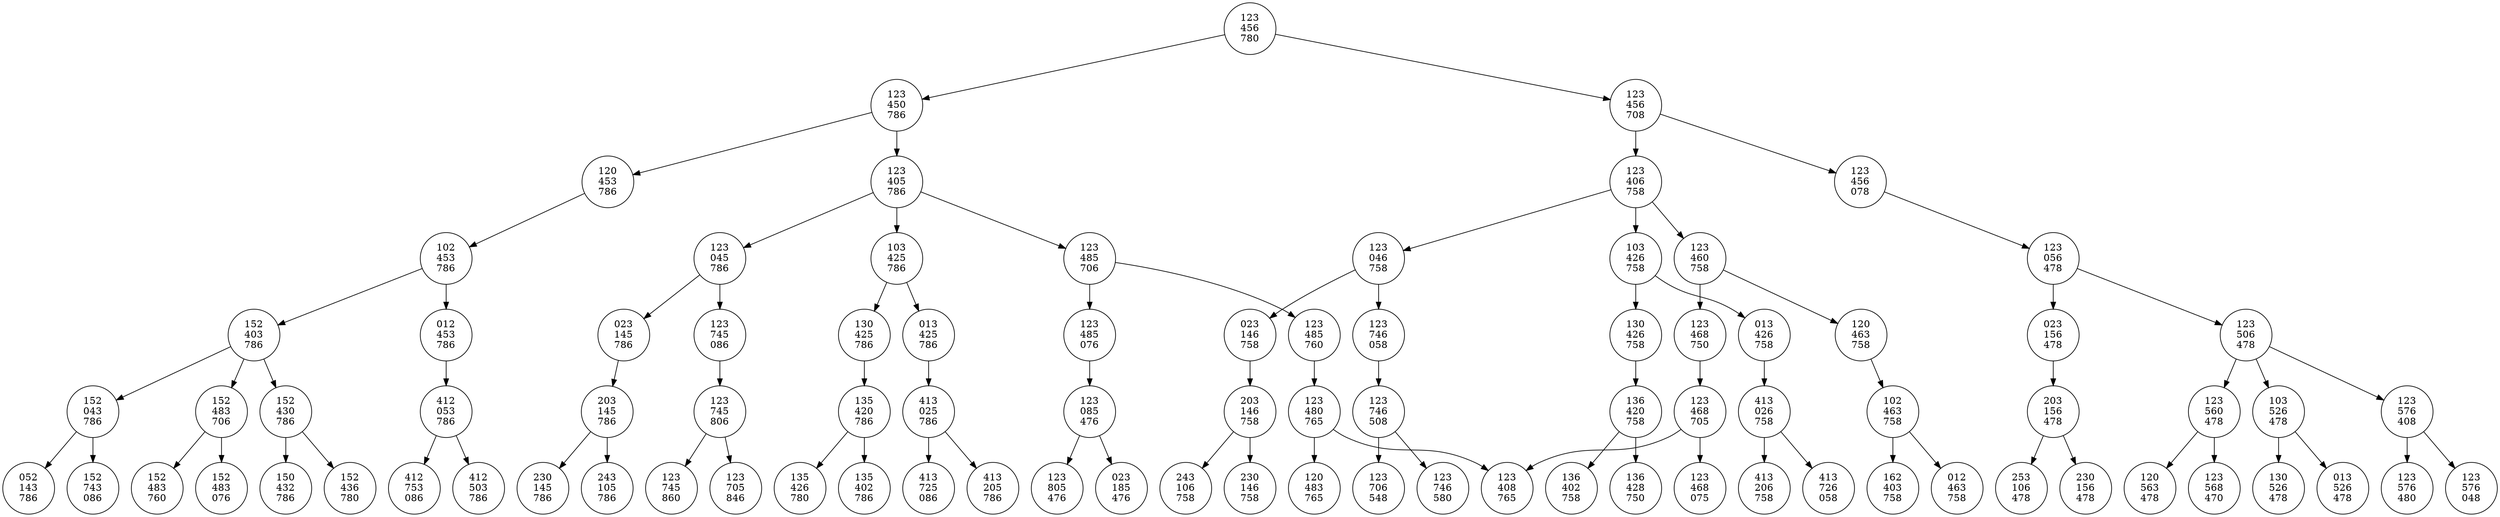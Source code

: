 digraph path{
node [shape=circle];
123456780 [label= "123
456
780
"]
123450786 [label= "123
450
786
"]
120453786 [label= "120
453
786
"]
102453786 [label= "102
453
786
"]
152403786 [label= "152
403
786
"]
152483706 [label= "152
483
706
"]
152483760 [label= "152
483
760
"]
152483076 [label= "152
483
076
"]
152430786 [label= "152
430
786
"]
150432786 [label= "150
432
786
"]
152436780 [label= "152
436
780
"]
152043786 [label= "152
043
786
"]
052143786 [label= "052
143
786
"]
152743086 [label= "152
743
086
"]
012453786 [label= "012
453
786
"]
412053786 [label= "412
053
786
"]
412753086 [label= "412
753
086
"]
412503786 [label= "412
503
786
"]
123405786 [label= "123
405
786
"]
103425786 [label= "103
425
786
"]
130425786 [label= "130
425
786
"]
135420786 [label= "135
420
786
"]
135426780 [label= "135
426
780
"]
135402786 [label= "135
402
786
"]
013425786 [label= "013
425
786
"]
413025786 [label= "413
025
786
"]
413725086 [label= "413
725
086
"]
413205786 [label= "413
205
786
"]
123485706 [label= "123
485
706
"]
123485760 [label= "123
485
760
"]
123480765 [label= "123
480
765
"]
120483765 [label= "120
483
765
"]
123408765 [label= "123
408
765
"]
123485076 [label= "123
485
076
"]
123085476 [label= "123
085
476
"]
023185476 [label= "023
185
476
"]
123805476 [label= "123
805
476
"]
123045786 [label= "123
045
786
"]
023145786 [label= "023
145
786
"]
203145786 [label= "203
145
786
"]
243105786 [label= "243
105
786
"]
230145786 [label= "230
145
786
"]
123745086 [label= "123
745
086
"]
123745806 [label= "123
745
806
"]
123705846 [label= "123
705
846
"]
123745860 [label= "123
745
860
"]
123456708 [label= "123
456
708
"]
123406758 [label= "123
406
758
"]
103426758 [label= "103
426
758
"]
130426758 [label= "130
426
758
"]
136420758 [label= "136
420
758
"]
136428750 [label= "136
428
750
"]
136402758 [label= "136
402
758
"]
013426758 [label= "013
426
758
"]
413026758 [label= "413
026
758
"]
413726058 [label= "413
726
058
"]
413206758 [label= "413
206
758
"]
123460758 [label= "123
460
758
"]
120463758 [label= "120
463
758
"]
102463758 [label= "102
463
758
"]
162403758 [label= "162
403
758
"]
012463758 [label= "012
463
758
"]
123468750 [label= "123
468
750
"]
123468705 [label= "123
468
705
"]
123408765 [label= "123
408
765
"]
123468075 [label= "123
468
075
"]
123046758 [label= "123
046
758
"]
023146758 [label= "023
146
758
"]
203146758 [label= "203
146
758
"]
243106758 [label= "243
106
758
"]
230146758 [label= "230
146
758
"]
123746058 [label= "123
746
058
"]
123746508 [label= "123
746
508
"]
123706548 [label= "123
706
548
"]
123746580 [label= "123
746
580
"]
123456078 [label= "123
456
078
"]
123056478 [label= "123
056
478
"]
023156478 [label= "023
156
478
"]
203156478 [label= "203
156
478
"]
253106478 [label= "253
106
478
"]
230156478 [label= "230
156
478
"]
123506478 [label= "123
506
478
"]
103526478 [label= "103
526
478
"]
130526478 [label= "130
526
478
"]
013526478 [label= "013
526
478
"]
123576408 [label= "123
576
408
"]
123576480 [label= "123
576
480
"]
123576048 [label= "123
576
048
"]
123560478 [label= "123
560
478
"]
120563478 [label= "120
563
478
"]
123568470 [label= "123
568
470
"]
123456780 -> 123450786
123456780 -> 123456708
123450786 -> 120453786
123450786 -> 123405786
120453786 -> 102453786
102453786 -> 152403786
102453786 -> 012453786
152403786 -> 152483706
152403786 -> 152430786
152403786 -> 152043786
152483706 -> 152483760
152483706 -> 152483076
152430786 -> 150432786
152430786 -> 152436780
152043786 -> 052143786
152043786 -> 152743086
012453786 -> 412053786
412053786 -> 412753086
412053786 -> 412503786
123405786 -> 103425786
123405786 -> 123485706
123405786 -> 123045786
103425786 -> 130425786
103425786 -> 013425786
130425786 -> 135420786
135420786 -> 135426780
135420786 -> 135402786
013425786 -> 413025786
413025786 -> 413725086
413025786 -> 413205786
123485706 -> 123485760
123485706 -> 123485076
123485760 -> 123480765
123480765 -> 120483765
123480765 -> 123408765
123485076 -> 123085476
123085476 -> 023185476
123085476 -> 123805476
123045786 -> 023145786
123045786 -> 123745086
023145786 -> 203145786
203145786 -> 243105786
203145786 -> 230145786
123745086 -> 123745806
123745806 -> 123705846
123745806 -> 123745860
123456708 -> 123406758
123456708 -> 123456078
123406758 -> 103426758
123406758 -> 123460758
123406758 -> 123046758
103426758 -> 130426758
103426758 -> 013426758
130426758 -> 136420758
136420758 -> 136428750
136420758 -> 136402758
013426758 -> 413026758
413026758 -> 413726058
413026758 -> 413206758
123460758 -> 120463758
123460758 -> 123468750
120463758 -> 102463758
102463758 -> 162403758
102463758 -> 012463758
123468750 -> 123468705
123468705 -> 123408765
123468705 -> 123468075
123046758 -> 023146758
123046758 -> 123746058
023146758 -> 203146758
203146758 -> 243106758
203146758 -> 230146758
123746058 -> 123746508
123746508 -> 123706548
123746508 -> 123746580
123456078 -> 123056478
123056478 -> 023156478
123056478 -> 123506478
023156478 -> 203156478
203156478 -> 253106478
203156478 -> 230156478
123506478 -> 103526478
123506478 -> 123576408
123506478 -> 123560478
103526478 -> 130526478
103526478 -> 013526478
123576408 -> 123576480
123576408 -> 123576048
123560478 -> 120563478
123560478 -> 123568470
}
